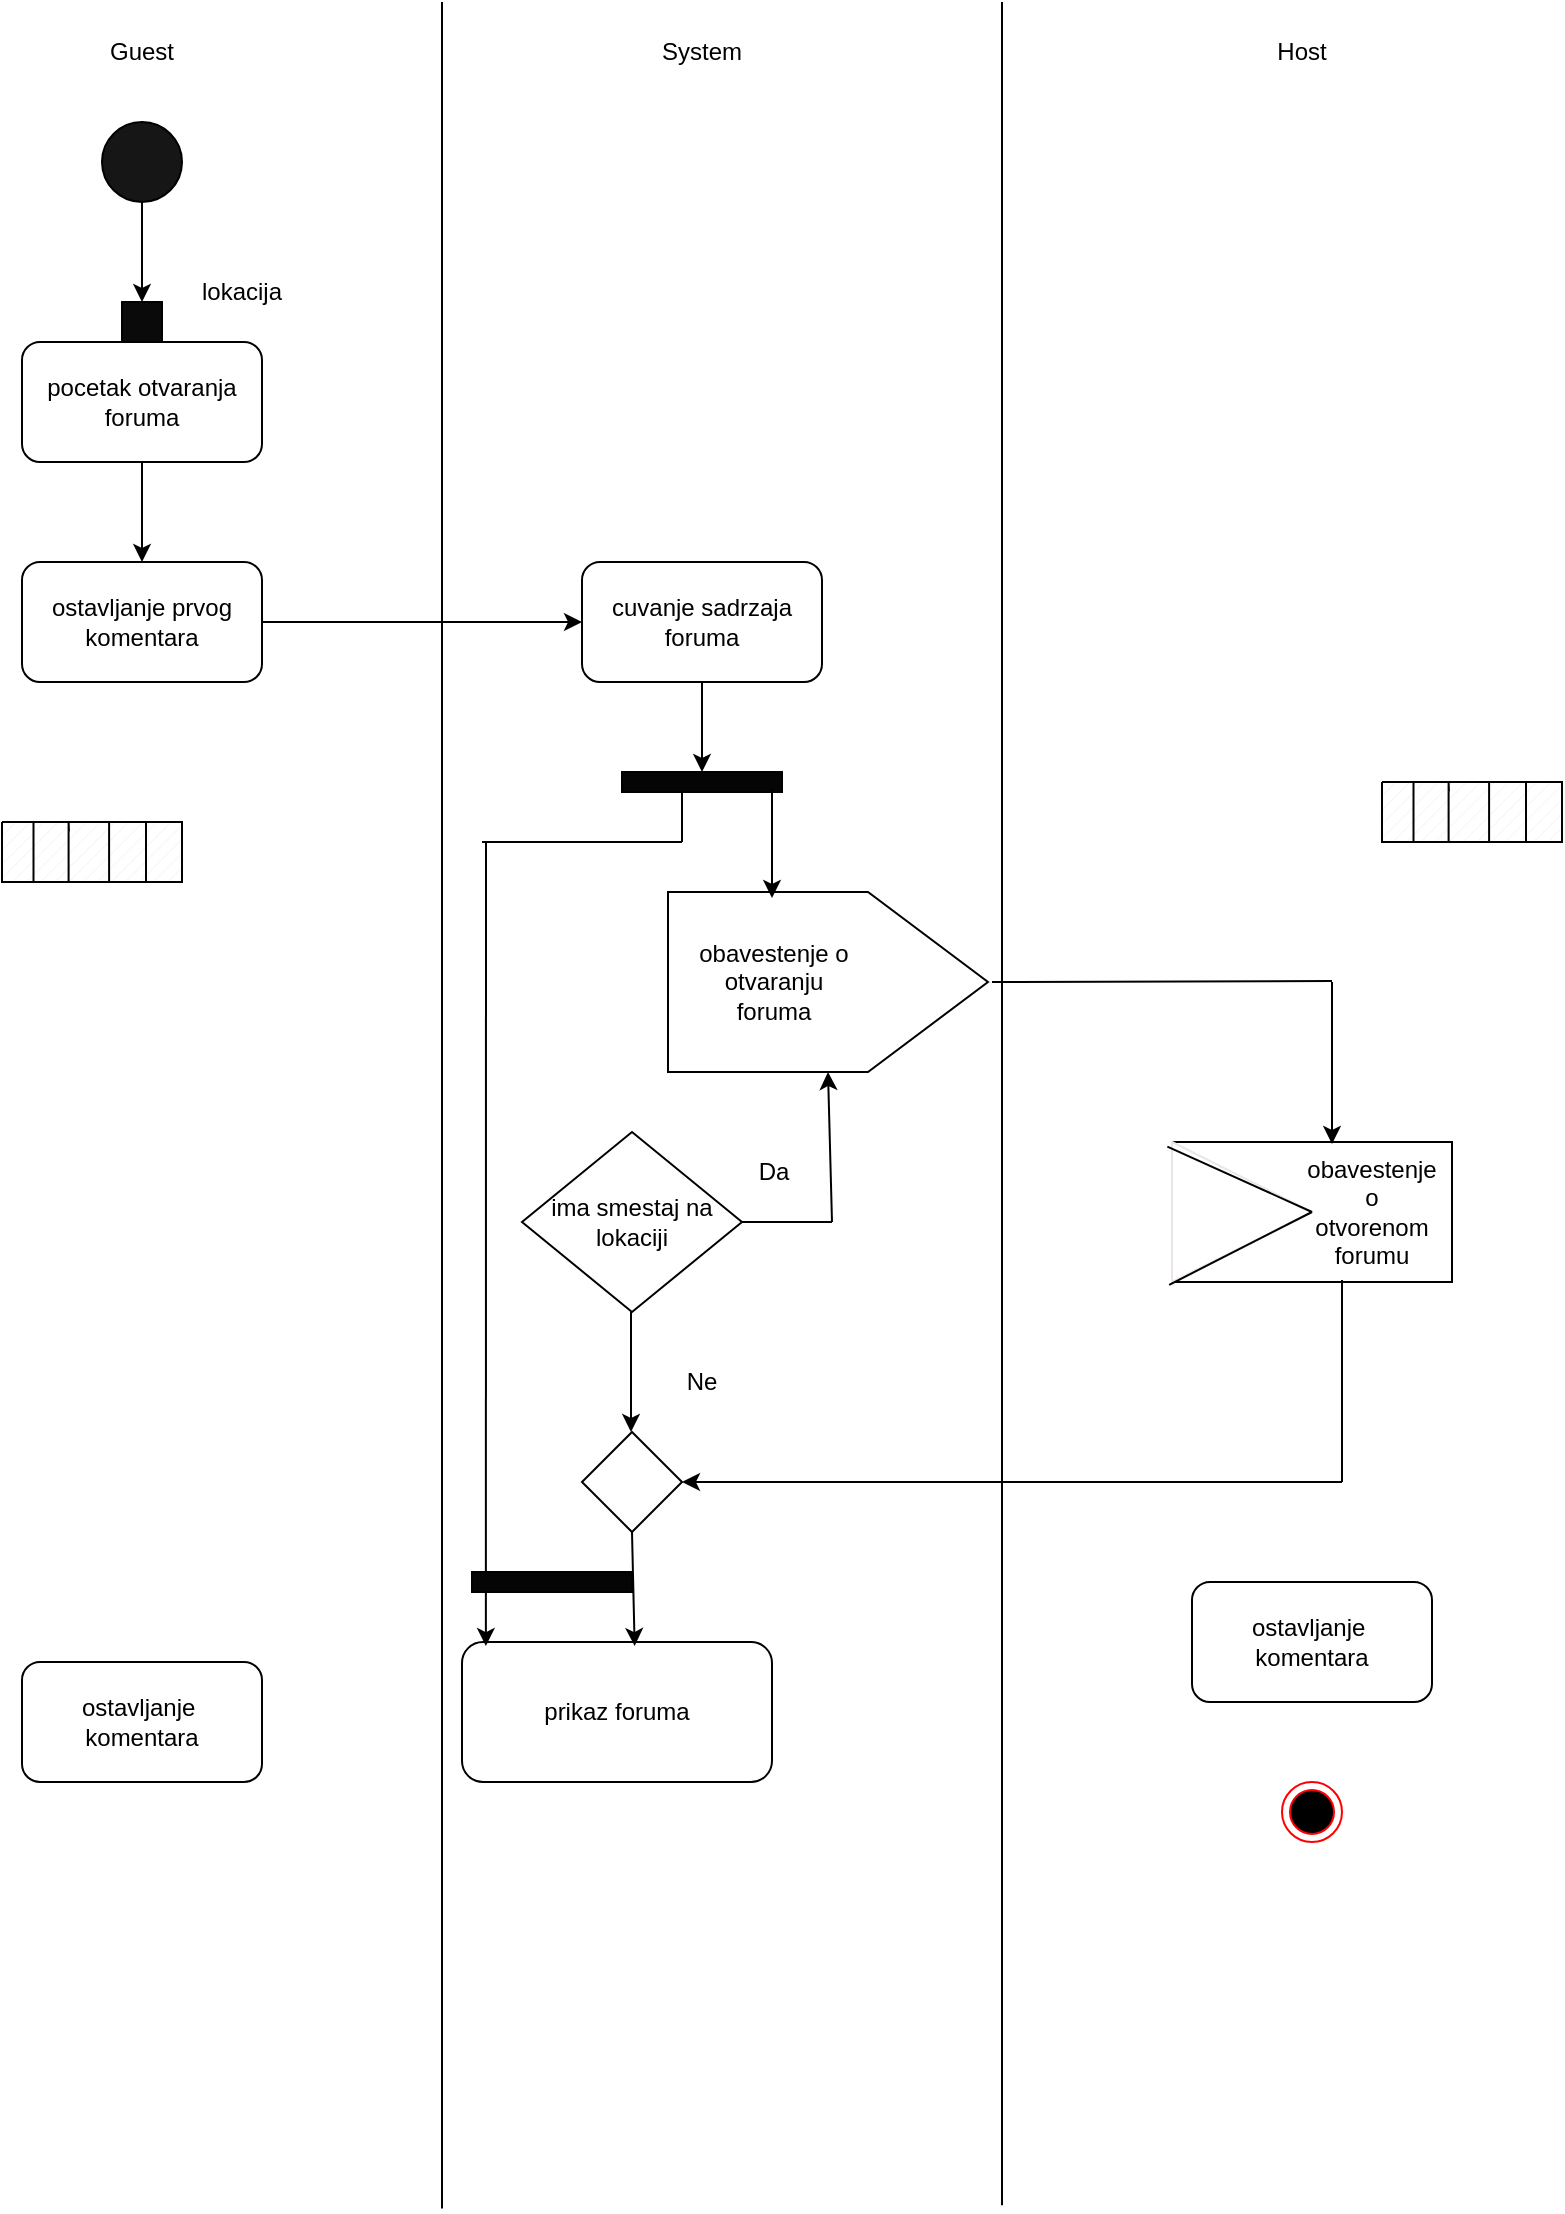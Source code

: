 <mxfile version="24.4.13" type="device">
  <diagram name="Page-1" id="BHdNFCYTddPQUC-m1091">
    <mxGraphModel dx="1050" dy="570" grid="1" gridSize="10" guides="1" tooltips="1" connect="1" arrows="1" fold="1" page="1" pageScale="1" pageWidth="850" pageHeight="1100" math="0" shadow="0">
      <root>
        <mxCell id="0" />
        <mxCell id="1" parent="0" />
        <mxCell id="dho4fEpibnppqb8Sw_KR-1" value="" style="endArrow=none;html=1;rounded=0;" edge="1" parent="1">
          <mxGeometry width="50" height="50" relative="1" as="geometry">
            <mxPoint x="280" y="1103.2" as="sourcePoint" />
            <mxPoint x="280" as="targetPoint" />
          </mxGeometry>
        </mxCell>
        <mxCell id="dho4fEpibnppqb8Sw_KR-3" value="" style="endArrow=none;html=1;rounded=0;" edge="1" parent="1">
          <mxGeometry width="50" height="50" relative="1" as="geometry">
            <mxPoint x="560" y="1101.6" as="sourcePoint" />
            <mxPoint x="560" as="targetPoint" />
          </mxGeometry>
        </mxCell>
        <mxCell id="dho4fEpibnppqb8Sw_KR-4" value="Guest" style="text;html=1;align=center;verticalAlign=middle;whiteSpace=wrap;rounded=0;" vertex="1" parent="1">
          <mxGeometry x="100" y="10" width="60" height="30" as="geometry" />
        </mxCell>
        <mxCell id="dho4fEpibnppqb8Sw_KR-5" value="Host" style="text;html=1;align=center;verticalAlign=middle;whiteSpace=wrap;rounded=0;" vertex="1" parent="1">
          <mxGeometry x="680" y="10" width="60" height="30" as="geometry" />
        </mxCell>
        <mxCell id="dho4fEpibnppqb8Sw_KR-6" value="System" style="text;html=1;align=center;verticalAlign=middle;whiteSpace=wrap;rounded=0;" vertex="1" parent="1">
          <mxGeometry x="380" y="10" width="60" height="30" as="geometry" />
        </mxCell>
        <mxCell id="dho4fEpibnppqb8Sw_KR-7" value="" style="ellipse;whiteSpace=wrap;html=1;aspect=fixed;fillColor=#171616;" vertex="1" parent="1">
          <mxGeometry x="110" y="60" width="40" height="40" as="geometry" />
        </mxCell>
        <mxCell id="dho4fEpibnppqb8Sw_KR-9" value="pocetak otvaranja foruma" style="rounded=1;whiteSpace=wrap;html=1;" vertex="1" parent="1">
          <mxGeometry x="70" y="170" width="120" height="60" as="geometry" />
        </mxCell>
        <mxCell id="dho4fEpibnppqb8Sw_KR-11" value="" style="endArrow=classic;html=1;rounded=0;" edge="1" parent="1" target="dho4fEpibnppqb8Sw_KR-12">
          <mxGeometry width="50" height="50" relative="1" as="geometry">
            <mxPoint x="130" y="100" as="sourcePoint" />
            <mxPoint x="130" y="150" as="targetPoint" />
          </mxGeometry>
        </mxCell>
        <mxCell id="dho4fEpibnppqb8Sw_KR-12" value="" style="rounded=0;whiteSpace=wrap;html=1;fillColor=#0a0a0a;" vertex="1" parent="1">
          <mxGeometry x="120" y="150" width="20" height="20" as="geometry" />
        </mxCell>
        <mxCell id="dho4fEpibnppqb8Sw_KR-14" value="lokacija" style="text;html=1;align=center;verticalAlign=middle;whiteSpace=wrap;rounded=0;" vertex="1" parent="1">
          <mxGeometry x="150" y="130" width="60" height="30" as="geometry" />
        </mxCell>
        <mxCell id="dho4fEpibnppqb8Sw_KR-15" value="" style="endArrow=classic;html=1;rounded=0;exitX=0.5;exitY=1;exitDx=0;exitDy=0;" edge="1" parent="1" source="dho4fEpibnppqb8Sw_KR-9">
          <mxGeometry width="50" height="50" relative="1" as="geometry">
            <mxPoint x="400" y="250" as="sourcePoint" />
            <mxPoint x="130" y="280" as="targetPoint" />
          </mxGeometry>
        </mxCell>
        <mxCell id="dho4fEpibnppqb8Sw_KR-23" value="" style="shape=offPageConnector;whiteSpace=wrap;html=1;rotation=-90;" vertex="1" parent="1">
          <mxGeometry x="428" y="410" width="90" height="160" as="geometry" />
        </mxCell>
        <mxCell id="dho4fEpibnppqb8Sw_KR-24" value="&lt;div&gt;obavestenje o otvaranju foruma&lt;/div&gt;" style="text;html=1;align=center;verticalAlign=middle;whiteSpace=wrap;rounded=0;" vertex="1" parent="1">
          <mxGeometry x="400.5" y="460" width="90" height="60" as="geometry" />
        </mxCell>
        <mxCell id="dho4fEpibnppqb8Sw_KR-27" value="" style="ellipse;html=1;shape=endState;fillColor=#000000;strokeColor=#ff0000;" vertex="1" parent="1">
          <mxGeometry x="700" y="890" width="30" height="30" as="geometry" />
        </mxCell>
        <mxCell id="dho4fEpibnppqb8Sw_KR-33" value="" style="group" vertex="1" connectable="0" parent="1">
          <mxGeometry x="645" y="570" width="140" height="70" as="geometry" />
        </mxCell>
        <mxCell id="dho4fEpibnppqb8Sw_KR-28" value="" style="rounded=0;whiteSpace=wrap;html=1;container=0;" vertex="1" parent="dho4fEpibnppqb8Sw_KR-33">
          <mxGeometry width="140" height="70" as="geometry" />
        </mxCell>
        <mxCell id="dho4fEpibnppqb8Sw_KR-29" value="" style="triangle;whiteSpace=wrap;html=1;strokeColor=#ebe5e5;container=0;" vertex="1" parent="dho4fEpibnppqb8Sw_KR-33">
          <mxGeometry width="70" height="70" as="geometry" />
        </mxCell>
        <mxCell id="dho4fEpibnppqb8Sw_KR-31" value="" style="endArrow=none;html=1;rounded=0;entryX=-0.033;entryY=0.033;entryDx=0;entryDy=0;entryPerimeter=0;exitX=1;exitY=0.5;exitDx=0;exitDy=0;" edge="1" parent="dho4fEpibnppqb8Sw_KR-33" source="dho4fEpibnppqb8Sw_KR-29" target="dho4fEpibnppqb8Sw_KR-29">
          <mxGeometry width="50" height="50" relative="1" as="geometry">
            <mxPoint x="46.667" y="70" as="sourcePoint" />
            <mxPoint x="105" y="11.667" as="targetPoint" />
          </mxGeometry>
        </mxCell>
        <mxCell id="dho4fEpibnppqb8Sw_KR-32" value="" style="endArrow=none;html=1;rounded=0;entryX=1;entryY=0.5;entryDx=0;entryDy=0;exitX=-0.02;exitY=1.02;exitDx=0;exitDy=0;exitPerimeter=0;" edge="1" parent="dho4fEpibnppqb8Sw_KR-33" source="dho4fEpibnppqb8Sw_KR-29" target="dho4fEpibnppqb8Sw_KR-29">
          <mxGeometry width="50" height="50" relative="1" as="geometry">
            <mxPoint x="46.667" y="70" as="sourcePoint" />
            <mxPoint x="105" y="11.667" as="targetPoint" />
          </mxGeometry>
        </mxCell>
        <mxCell id="dho4fEpibnppqb8Sw_KR-34" value="obavestenje o otvorenom forumu" style="text;html=1;align=center;verticalAlign=middle;whiteSpace=wrap;rounded=0;" vertex="1" parent="dho4fEpibnppqb8Sw_KR-33">
          <mxGeometry x="70" y="20" width="60" height="30" as="geometry" />
        </mxCell>
        <mxCell id="dho4fEpibnppqb8Sw_KR-37" value="ima smestaj na lokaciji" style="rhombus;whiteSpace=wrap;html=1;" vertex="1" parent="1">
          <mxGeometry x="320" y="565" width="110" height="90" as="geometry" />
        </mxCell>
        <mxCell id="dho4fEpibnppqb8Sw_KR-38" value="" style="endArrow=classic;html=1;rounded=0;entryX=0.5;entryY=0;entryDx=0;entryDy=0;" edge="1" parent="1">
          <mxGeometry width="50" height="50" relative="1" as="geometry">
            <mxPoint x="374.5" y="655" as="sourcePoint" />
            <mxPoint x="374.5" y="715" as="targetPoint" />
          </mxGeometry>
        </mxCell>
        <mxCell id="dho4fEpibnppqb8Sw_KR-39" value="Da" style="text;html=1;align=center;verticalAlign=middle;whiteSpace=wrap;rounded=0;" vertex="1" parent="1">
          <mxGeometry x="415.5" y="570" width="60" height="30" as="geometry" />
        </mxCell>
        <mxCell id="dho4fEpibnppqb8Sw_KR-43" value="Ne" style="text;html=1;align=center;verticalAlign=middle;whiteSpace=wrap;rounded=0;" vertex="1" parent="1">
          <mxGeometry x="380" y="675" width="60" height="30" as="geometry" />
        </mxCell>
        <mxCell id="dho4fEpibnppqb8Sw_KR-44" value="ostavljanje prvog komentara" style="rounded=1;whiteSpace=wrap;html=1;" vertex="1" parent="1">
          <mxGeometry x="70" y="280" width="120" height="60" as="geometry" />
        </mxCell>
        <mxCell id="dho4fEpibnppqb8Sw_KR-46" value="" style="endArrow=none;html=1;rounded=0;entryX=1;entryY=0.5;entryDx=0;entryDy=0;" edge="1" parent="1" target="dho4fEpibnppqb8Sw_KR-37">
          <mxGeometry width="50" height="50" relative="1" as="geometry">
            <mxPoint x="475" y="610" as="sourcePoint" />
            <mxPoint x="343" y="540" as="targetPoint" />
          </mxGeometry>
        </mxCell>
        <mxCell id="dho4fEpibnppqb8Sw_KR-50" value="ostavljanje&amp;nbsp;&lt;div&gt;komentara&lt;/div&gt;" style="rounded=1;whiteSpace=wrap;html=1;" vertex="1" parent="1">
          <mxGeometry x="70" y="830" width="120" height="60" as="geometry" />
        </mxCell>
        <mxCell id="dho4fEpibnppqb8Sw_KR-51" value="ostavljanje&amp;nbsp;&lt;div&gt;komentara&lt;/div&gt;" style="rounded=1;whiteSpace=wrap;html=1;" vertex="1" parent="1">
          <mxGeometry x="655" y="790" width="120" height="60" as="geometry" />
        </mxCell>
        <mxCell id="dho4fEpibnppqb8Sw_KR-52" value="prikaz foruma" style="rounded=1;whiteSpace=wrap;html=1;" vertex="1" parent="1">
          <mxGeometry x="290" y="820" width="155" height="70" as="geometry" />
        </mxCell>
        <mxCell id="dho4fEpibnppqb8Sw_KR-56" value="" style="rhombus;whiteSpace=wrap;html=1;" vertex="1" parent="1">
          <mxGeometry x="350" y="715" width="50" height="50" as="geometry" />
        </mxCell>
        <mxCell id="dho4fEpibnppqb8Sw_KR-57" value="" style="endArrow=classic;html=1;rounded=0;entryX=1;entryY=0.5;entryDx=0;entryDy=0;" edge="1" parent="1">
          <mxGeometry width="50" height="50" relative="1" as="geometry">
            <mxPoint x="730" y="740" as="sourcePoint" />
            <mxPoint x="400" y="740" as="targetPoint" />
          </mxGeometry>
        </mxCell>
        <mxCell id="dho4fEpibnppqb8Sw_KR-59" value="" style="endArrow=none;html=1;rounded=0;" edge="1" parent="1">
          <mxGeometry width="50" height="50" relative="1" as="geometry">
            <mxPoint x="730" y="740" as="sourcePoint" />
            <mxPoint x="730" y="639" as="targetPoint" />
          </mxGeometry>
        </mxCell>
        <mxCell id="dho4fEpibnppqb8Sw_KR-67" value="" style="group" vertex="1" connectable="0" parent="1">
          <mxGeometry x="60" y="410" width="90" height="30" as="geometry" />
        </mxCell>
        <mxCell id="dho4fEpibnppqb8Sw_KR-61" value="" style="verticalLabelPosition=bottom;verticalAlign=top;html=1;shape=mxgraph.basic.patternFillRect;fillStyle=diag;step=5;fillStrokeWidth=0.2;fillStrokeColor=#dddddd;" vertex="1" parent="dho4fEpibnppqb8Sw_KR-67">
          <mxGeometry width="90" height="30" as="geometry" />
        </mxCell>
        <mxCell id="dho4fEpibnppqb8Sw_KR-63" value="" style="endArrow=none;html=1;rounded=0;entryX=0.372;entryY=0.16;entryDx=0;entryDy=0;entryPerimeter=0;" edge="1" parent="dho4fEpibnppqb8Sw_KR-67" target="dho4fEpibnppqb8Sw_KR-61">
          <mxGeometry width="50" height="50" relative="1" as="geometry">
            <mxPoint x="33.3" y="30" as="sourcePoint" />
            <mxPoint x="18.45" y="12" as="targetPoint" />
            <Array as="points">
              <mxPoint x="33.3" />
            </Array>
          </mxGeometry>
        </mxCell>
        <mxCell id="dho4fEpibnppqb8Sw_KR-64" value="" style="endArrow=none;html=1;rounded=0;entryX=0.372;entryY=0.16;entryDx=0;entryDy=0;entryPerimeter=0;" edge="1" parent="dho4fEpibnppqb8Sw_KR-67">
          <mxGeometry width="50" height="50" relative="1" as="geometry">
            <mxPoint x="53.55" y="30" as="sourcePoint" />
            <mxPoint x="53.55" y="5" as="targetPoint" />
            <Array as="points">
              <mxPoint x="53.55" />
            </Array>
          </mxGeometry>
        </mxCell>
        <mxCell id="dho4fEpibnppqb8Sw_KR-65" value="" style="endArrow=none;html=1;rounded=0;entryX=0.372;entryY=0.16;entryDx=0;entryDy=0;entryPerimeter=0;" edge="1" parent="dho4fEpibnppqb8Sw_KR-67">
          <mxGeometry width="50" height="50" relative="1" as="geometry">
            <mxPoint x="72" y="30" as="sourcePoint" />
            <mxPoint x="72" y="5" as="targetPoint" />
            <Array as="points">
              <mxPoint x="72" />
            </Array>
          </mxGeometry>
        </mxCell>
        <mxCell id="dho4fEpibnppqb8Sw_KR-66" value="" style="endArrow=none;html=1;rounded=0;entryX=0.372;entryY=0.16;entryDx=0;entryDy=0;entryPerimeter=0;" edge="1" parent="dho4fEpibnppqb8Sw_KR-67">
          <mxGeometry width="50" height="50" relative="1" as="geometry">
            <mxPoint x="15.75" y="30" as="sourcePoint" />
            <mxPoint x="15.75" y="5" as="targetPoint" />
            <Array as="points">
              <mxPoint x="15.75" />
            </Array>
          </mxGeometry>
        </mxCell>
        <mxCell id="dho4fEpibnppqb8Sw_KR-69" value="" style="group" vertex="1" connectable="0" parent="1">
          <mxGeometry x="750" y="390" width="90" height="30" as="geometry" />
        </mxCell>
        <mxCell id="dho4fEpibnppqb8Sw_KR-70" value="" style="verticalLabelPosition=bottom;verticalAlign=top;html=1;shape=mxgraph.basic.patternFillRect;fillStyle=diag;step=5;fillStrokeWidth=0.2;fillStrokeColor=#dddddd;" vertex="1" parent="dho4fEpibnppqb8Sw_KR-69">
          <mxGeometry width="90" height="30" as="geometry" />
        </mxCell>
        <mxCell id="dho4fEpibnppqb8Sw_KR-71" value="" style="endArrow=none;html=1;rounded=0;entryX=0.372;entryY=0.16;entryDx=0;entryDy=0;entryPerimeter=0;" edge="1" parent="dho4fEpibnppqb8Sw_KR-69" target="dho4fEpibnppqb8Sw_KR-70">
          <mxGeometry width="50" height="50" relative="1" as="geometry">
            <mxPoint x="33.3" y="30" as="sourcePoint" />
            <mxPoint x="18.45" y="12" as="targetPoint" />
            <Array as="points">
              <mxPoint x="33.3" />
            </Array>
          </mxGeometry>
        </mxCell>
        <mxCell id="dho4fEpibnppqb8Sw_KR-72" value="" style="endArrow=none;html=1;rounded=0;entryX=0.372;entryY=0.16;entryDx=0;entryDy=0;entryPerimeter=0;" edge="1" parent="dho4fEpibnppqb8Sw_KR-69">
          <mxGeometry width="50" height="50" relative="1" as="geometry">
            <mxPoint x="53.55" y="30" as="sourcePoint" />
            <mxPoint x="53.55" y="5" as="targetPoint" />
            <Array as="points">
              <mxPoint x="53.55" />
            </Array>
          </mxGeometry>
        </mxCell>
        <mxCell id="dho4fEpibnppqb8Sw_KR-73" value="" style="endArrow=none;html=1;rounded=0;entryX=0.372;entryY=0.16;entryDx=0;entryDy=0;entryPerimeter=0;" edge="1" parent="dho4fEpibnppqb8Sw_KR-69">
          <mxGeometry width="50" height="50" relative="1" as="geometry">
            <mxPoint x="72" y="30" as="sourcePoint" />
            <mxPoint x="72" y="5" as="targetPoint" />
            <Array as="points">
              <mxPoint x="72" />
            </Array>
          </mxGeometry>
        </mxCell>
        <mxCell id="dho4fEpibnppqb8Sw_KR-74" value="" style="endArrow=none;html=1;rounded=0;entryX=0.372;entryY=0.16;entryDx=0;entryDy=0;entryPerimeter=0;" edge="1" parent="dho4fEpibnppqb8Sw_KR-69">
          <mxGeometry width="50" height="50" relative="1" as="geometry">
            <mxPoint x="15.75" y="30" as="sourcePoint" />
            <mxPoint x="15.75" y="5" as="targetPoint" />
            <Array as="points">
              <mxPoint x="15.75" />
            </Array>
          </mxGeometry>
        </mxCell>
        <mxCell id="dho4fEpibnppqb8Sw_KR-75" value="" style="endArrow=classic;html=1;rounded=0;entryX=0;entryY=0.5;entryDx=0;entryDy=0;" edge="1" parent="1" target="dho4fEpibnppqb8Sw_KR-23">
          <mxGeometry width="50" height="50" relative="1" as="geometry">
            <mxPoint x="475" y="610" as="sourcePoint" />
            <mxPoint x="455" y="490" as="targetPoint" />
          </mxGeometry>
        </mxCell>
        <mxCell id="dho4fEpibnppqb8Sw_KR-76" value="" style="endArrow=classic;html=1;rounded=0;" edge="1" parent="1">
          <mxGeometry width="50" height="50" relative="1" as="geometry">
            <mxPoint x="725" y="490" as="sourcePoint" />
            <mxPoint x="725" y="571" as="targetPoint" />
          </mxGeometry>
        </mxCell>
        <mxCell id="dho4fEpibnppqb8Sw_KR-77" value="" style="endArrow=none;html=1;rounded=0;" edge="1" parent="1">
          <mxGeometry width="50" height="50" relative="1" as="geometry">
            <mxPoint x="555" y="490" as="sourcePoint" />
            <mxPoint x="725" y="489.51" as="targetPoint" />
          </mxGeometry>
        </mxCell>
        <mxCell id="dho4fEpibnppqb8Sw_KR-78" value="cuvanje sadrzaja foruma" style="rounded=1;whiteSpace=wrap;html=1;" vertex="1" parent="1">
          <mxGeometry x="350" y="280" width="120" height="60" as="geometry" />
        </mxCell>
        <mxCell id="dho4fEpibnppqb8Sw_KR-79" value="" style="html=1;points=[[0,0,0,0,5],[0,1,0,0,-5],[1,0,0,0,5],[1,1,0,0,-5]];perimeter=orthogonalPerimeter;outlineConnect=0;targetShapes=umlLifeline;portConstraint=eastwest;newEdgeStyle={&quot;curved&quot;:0,&quot;rounded&quot;:0};rotation=-90;fillColor=#050505;" vertex="1" parent="1">
          <mxGeometry x="405" y="350" width="10" height="80" as="geometry" />
        </mxCell>
        <mxCell id="dho4fEpibnppqb8Sw_KR-80" value="" style="endArrow=classic;html=1;rounded=0;exitX=1;exitY=0.5;exitDx=0;exitDy=0;entryX=0;entryY=0.5;entryDx=0;entryDy=0;" edge="1" parent="1" source="dho4fEpibnppqb8Sw_KR-44" target="dho4fEpibnppqb8Sw_KR-78">
          <mxGeometry width="50" height="50" relative="1" as="geometry">
            <mxPoint x="400" y="250" as="sourcePoint" />
            <mxPoint x="450" y="200" as="targetPoint" />
          </mxGeometry>
        </mxCell>
        <mxCell id="dho4fEpibnppqb8Sw_KR-81" value="" style="endArrow=classic;html=1;rounded=0;exitX=0.5;exitY=1;exitDx=0;exitDy=0;" edge="1" parent="1" source="dho4fEpibnppqb8Sw_KR-78" target="dho4fEpibnppqb8Sw_KR-79">
          <mxGeometry width="50" height="50" relative="1" as="geometry">
            <mxPoint x="400" y="450" as="sourcePoint" />
            <mxPoint x="450" y="400" as="targetPoint" />
          </mxGeometry>
        </mxCell>
        <mxCell id="dho4fEpibnppqb8Sw_KR-82" value="" style="endArrow=classic;html=1;rounded=0;exitX=0.5;exitY=1;exitDx=0;exitDy=0;entryX=0.557;entryY=0.029;entryDx=0;entryDy=0;entryPerimeter=0;" edge="1" parent="1" source="dho4fEpibnppqb8Sw_KR-56" target="dho4fEpibnppqb8Sw_KR-52">
          <mxGeometry width="50" height="50" relative="1" as="geometry">
            <mxPoint x="400" y="690" as="sourcePoint" />
            <mxPoint x="450" y="640" as="targetPoint" />
          </mxGeometry>
        </mxCell>
        <mxCell id="dho4fEpibnppqb8Sw_KR-83" value="" style="endArrow=classic;html=1;rounded=0;entryX=0.077;entryY=0.029;entryDx=0;entryDy=0;entryPerimeter=0;" edge="1" parent="1" target="dho4fEpibnppqb8Sw_KR-52">
          <mxGeometry width="50" height="50" relative="1" as="geometry">
            <mxPoint x="302" y="420" as="sourcePoint" />
            <mxPoint x="340" y="740" as="targetPoint" />
          </mxGeometry>
        </mxCell>
        <mxCell id="dho4fEpibnppqb8Sw_KR-84" value="" style="endArrow=none;html=1;rounded=0;" edge="1" parent="1">
          <mxGeometry width="50" height="50" relative="1" as="geometry">
            <mxPoint x="300" y="420" as="sourcePoint" />
            <mxPoint x="400" y="420" as="targetPoint" />
          </mxGeometry>
        </mxCell>
        <mxCell id="dho4fEpibnppqb8Sw_KR-85" value="" style="endArrow=none;html=1;rounded=0;" edge="1" parent="1" target="dho4fEpibnppqb8Sw_KR-79">
          <mxGeometry width="50" height="50" relative="1" as="geometry">
            <mxPoint x="400" y="420" as="sourcePoint" />
            <mxPoint x="450" y="540" as="targetPoint" />
          </mxGeometry>
        </mxCell>
        <mxCell id="dho4fEpibnppqb8Sw_KR-86" value="" style="endArrow=classic;html=1;rounded=0;exitX=0;exitY=1;exitDx=0;exitDy=-5;exitPerimeter=0;" edge="1" parent="1">
          <mxGeometry width="50" height="50" relative="1" as="geometry">
            <mxPoint x="445" y="393" as="sourcePoint" />
            <mxPoint x="445" y="448" as="targetPoint" />
          </mxGeometry>
        </mxCell>
        <mxCell id="dho4fEpibnppqb8Sw_KR-87" value="" style="html=1;points=[[0,0,0,0,5],[0,1,0,0,-5],[1,0,0,0,5],[1,1,0,0,-5]];perimeter=orthogonalPerimeter;outlineConnect=0;targetShapes=umlLifeline;portConstraint=eastwest;newEdgeStyle={&quot;curved&quot;:0,&quot;rounded&quot;:0};rotation=-90;fillColor=#050505;" vertex="1" parent="1">
          <mxGeometry x="330" y="750" width="10" height="80" as="geometry" />
        </mxCell>
      </root>
    </mxGraphModel>
  </diagram>
</mxfile>

